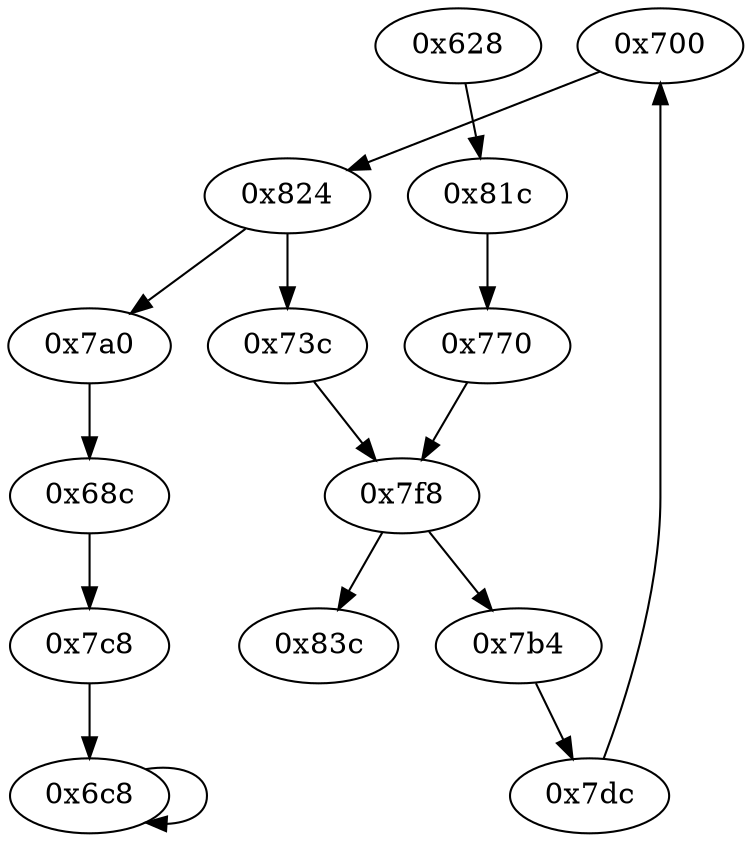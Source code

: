 digraph "" {
	"0x700"	 [opcode="[u'ldr', u'and', u'str', u'ldr', u'cmp', u'mov', u'strb', u'ldr', u'b']"];
	"0x824"	 [opcode="[u'ldrb', u'ldr', u'ldr', u'cmp', u'mov', u'b']"];
	"0x700" -> "0x824";
	"0x6c8"	 [opcode="[u'ldr', u'cmp', u'ldr', u'mov', u'b']"];
	"0x6c8" -> "0x6c8";
	"0x7a0"	 [opcode="[u'ldr', u'lsr', u'str', u'ldr', u'b']"];
	"0x824" -> "0x7a0";
	"0x73c"	 [opcode="[u'ldr', u'mov', u'mov', u'add', u'ldr', u'add', u'b']"];
	"0x824" -> "0x73c";
	"0x7f8"	 [opcode="[u'str', u'str', u'str', u'ldr', u'ldr', u'ldr', u'cmp', u'mov', u'b']"];
	"0x7b4"	 [opcode="[u'ldr', u'lsl', u'str', u'ldr', u'b']"];
	"0x7f8" -> "0x7b4";
	"0x83c"	 [opcode="[u'ldr', u'sub', u'pop']"];
	"0x7f8" -> "0x83c";
	"0x81c"	 [opcode="[u'ldr', u'b']"];
	"0x770"	 [opcode="[u'mov', u'mov', u'mov', u'mov', u'b']"];
	"0x81c" -> "0x770";
	"0x7dc"	 [opcode="[u'ldr', u'ldrb', u'ldr', u'add', u'str', u'ldr', u'b']"];
	"0x7dc" -> "0x700";
	"0x68c"	 [opcode="[u'ldr', u'ldr', u'eor', u'str', u'ldr', u'b']"];
	"0x7c8"	 [opcode="[u'ldr', u'bic', u'str', u'ldr', u'b']"];
	"0x68c" -> "0x7c8";
	"0x7a0" -> "0x68c";
	"0x628"	 [opcode="[u'push', u'add', u'sub', u'ldr', u'ldr', u'ldr', u'b']"];
	"0x628" -> "0x81c";
	"0x7c8" -> "0x6c8";
	"0x770" -> "0x7f8";
	"0x7b4" -> "0x7dc";
	"0x73c" -> "0x7f8";
}
